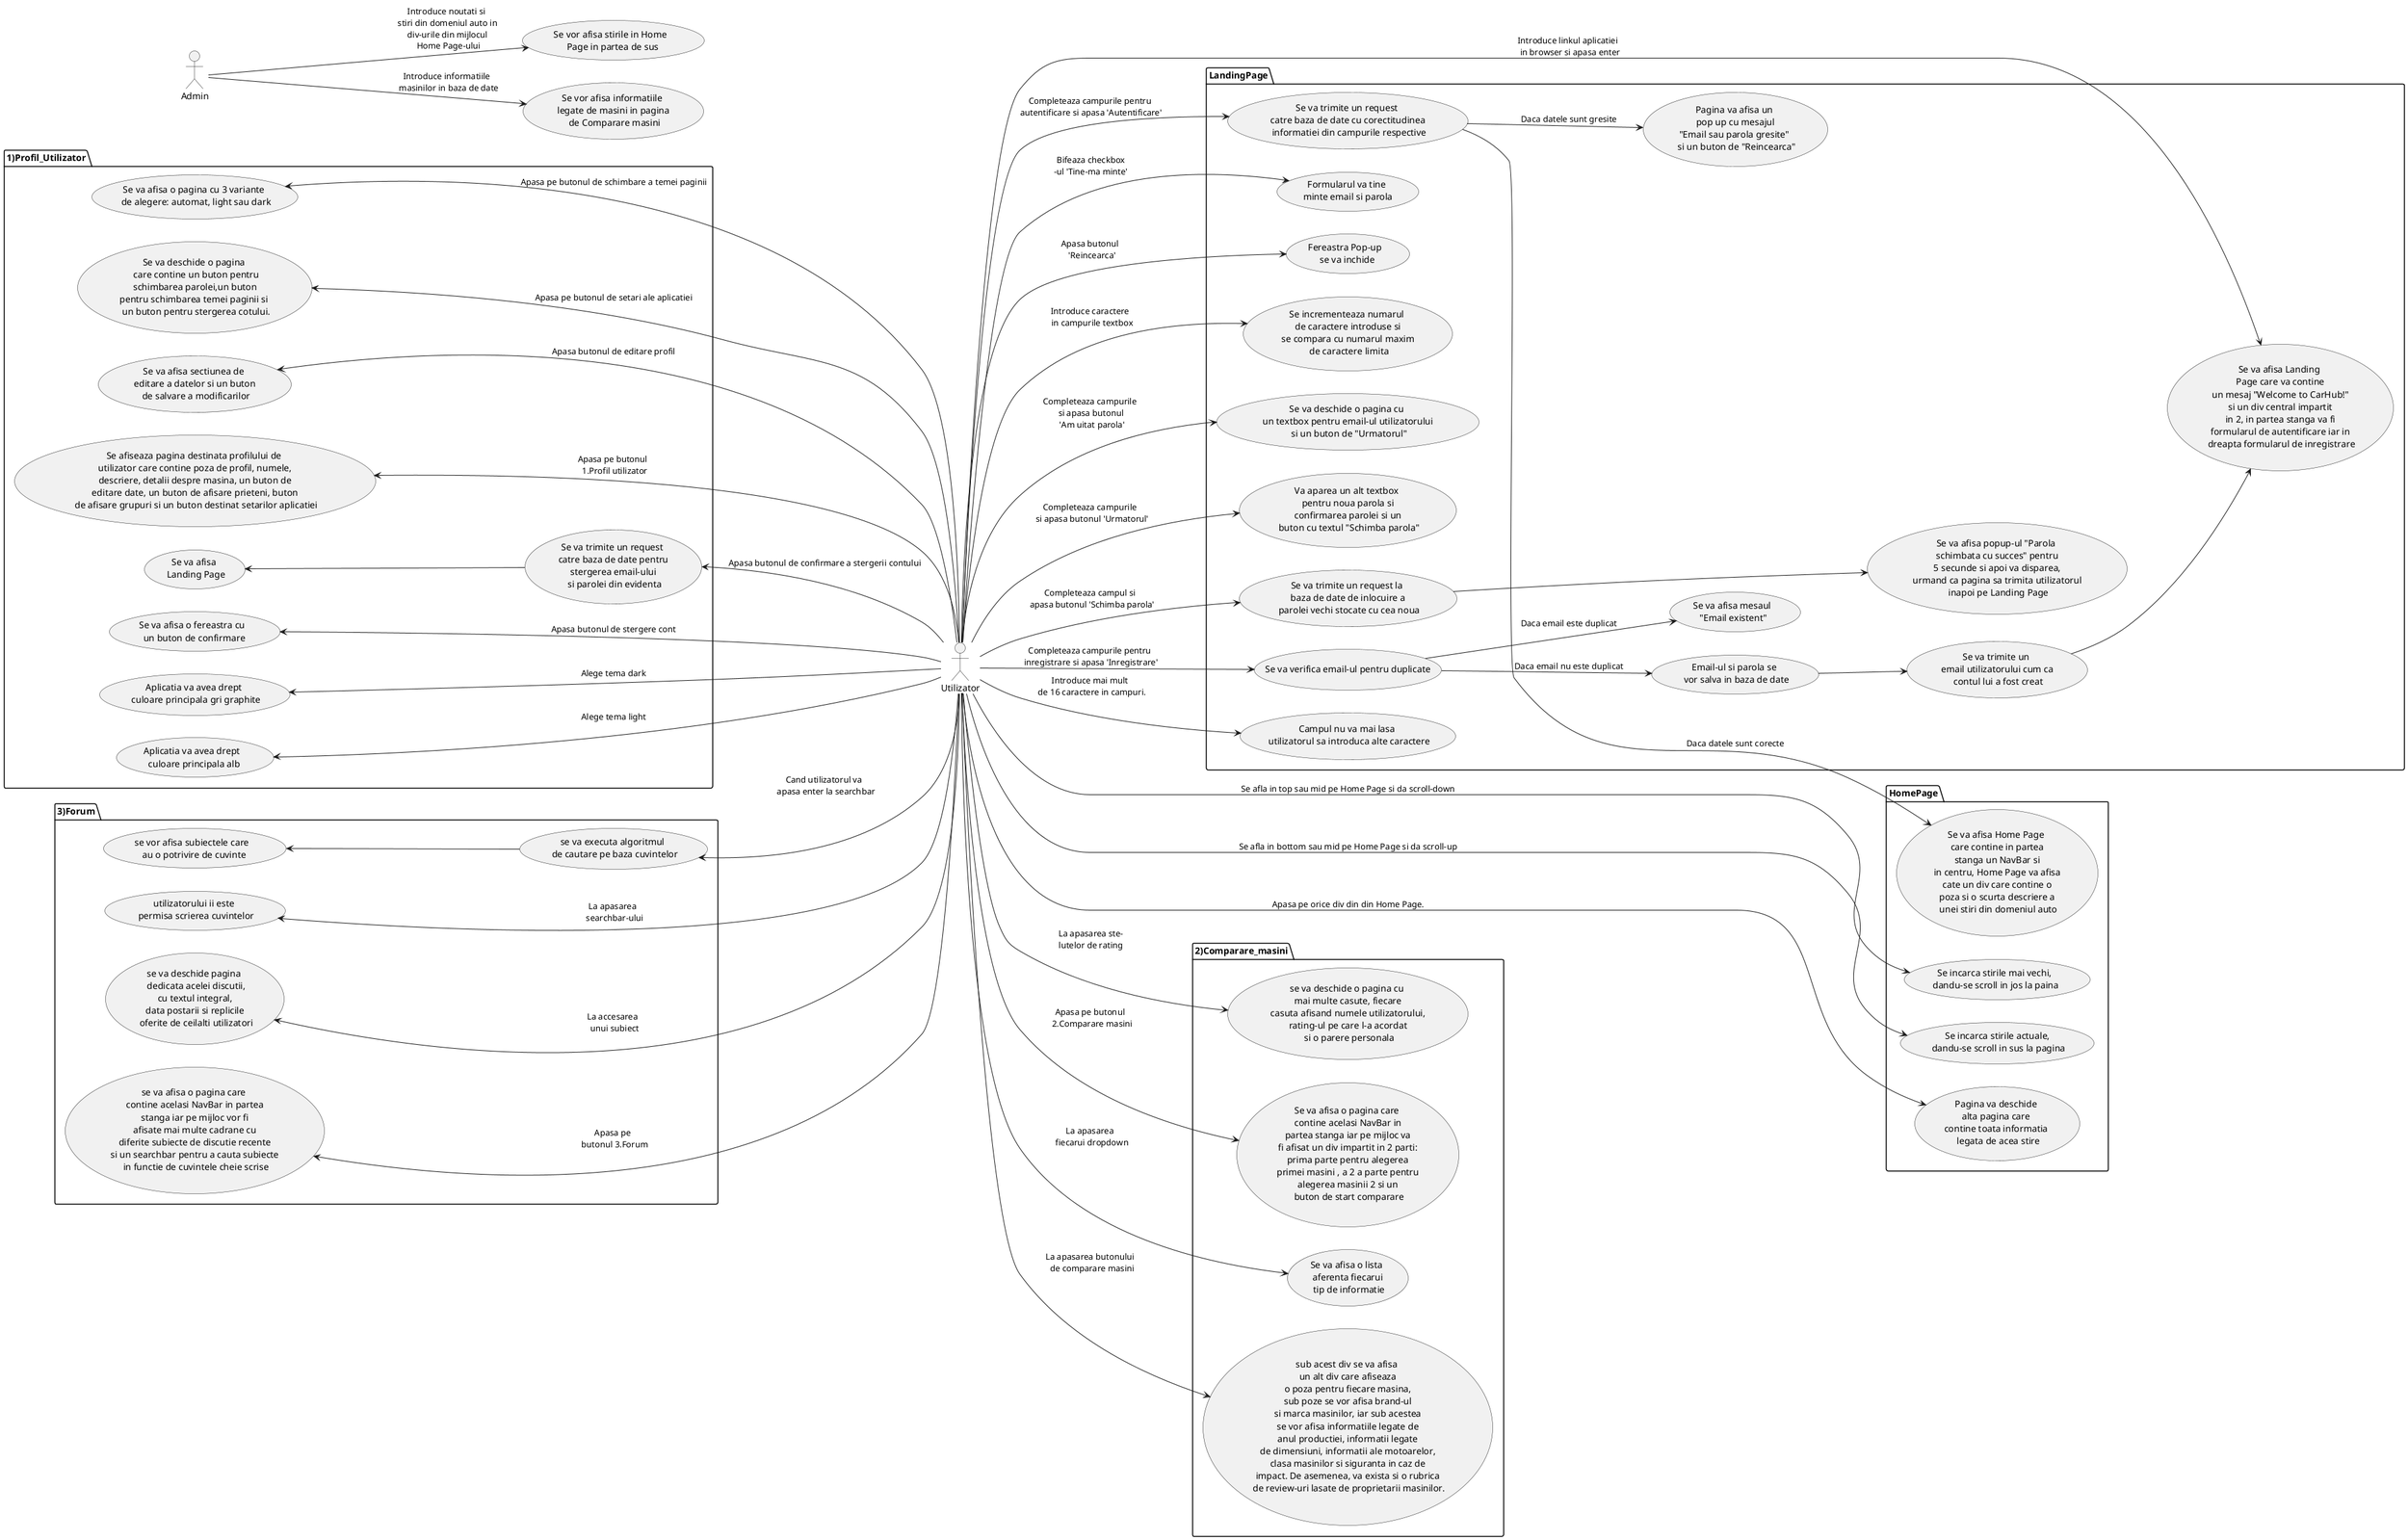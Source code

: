 @startuml
'https://plantuml.com/use-case-diagram
left to right direction
actor Utilizator as u

package LandingPage {
    usecase "Se va afisa Landing \n Page care va contine \n un mesaj "Welcome to CarHub!" \n si un div central impartit \n in 2, in partea stanga va fi \n formularul de autentificare iar in \n dreapta formularul de inregistrare" as UC20
    usecase "Campul nu va mai lasa \n utilizatorul sa introduca alte caractere" as UC21
    usecase "Email-ul si parola se \n vor salva in baza de date" as UC22
    usecase "Se va trimite un request \n catre baza de date cu corectitudinea \n informatiei din campurile respective" as UC23
    usecase "Formularul va tine \nminte email si parola" as UC24
    usecase "Pagina va afisa un \n pop up cu mesajul \n"Email sau parola gresite" \n si un buton de "Reincearca"" as UC25
    usecase "Fereastra Pop-up \n se va inchide" as UC26
    usecase "Se va trimite un \n email utilizatorului cum ca \n contul lui a fost creat" as UC36
    usecase "Se incrementeaza numarul \n de caractere introduse si \n se compara cu numarul maxim \n de caractere limita" as UC37
    usecase "Se va deschide o pagina cu \n un textbox pentru email-ul utilizatorului \n si un buton de "Urmatorul"" as UC38
    usecase "Va aparea un alt textbox \n pentru noua parola si \n confirmarea parolei si un \n buton cu textul "Schimba parola"" as UC39
    usecase "Se va trimite un request la \n baza de date de inlocuire a \n parolei vechi stocate cu cea noua" as UC40
    usecase "Se va afisa popup-ul "Parola \n schimbata cu succes" pentru \n 5 secunde si apoi va disparea, \n urmand ca pagina sa trimita utilizatorul \n inapoi pe Landing Page" as UC41
    usecase "Se va verifica email-ul pentru duplicate" as UC46
    usecase "Se va afisa mesaul \n"Email existent"" as UC47
}

package HomePage {
    usecase "Se va afisa Home Page \n care contine in partea \n stanga un NavBar si \n in centru, Home Page va afisa \n cate un div care contine o \n poza si o scurta descriere a \n unei stiri din domeniul auto" as UC15
    usecase "Pagina va deschide \nalta pagina care \ncontine toata informatia \n legata de acea stire" as UC17
    usecase "Se incarca stirile mai vechi, \ndandu-se scroll in jos la paina" as UC18
    usecase "Se incarca stirile actuale,\n dandu-se scroll in sus la pagina" as UC19
}

package 1)Profil_Utilizator {
    usecase "Se afiseaza pagina destinata profilului de \n utilizator care contine poza de profil, numele, \n descriere, detalii despre masina, un buton de \n editare date, un buton de afisare prieteni, buton \n de afisare grupuri si un buton destinat setarilor aplicatiei" as UC1
    usecase "Se va afisa sectiunea de \n editare a datelor si un buton \n de salvare a modificarilor" as UC2
    usecase "Se va deschide o pagina \n care contine un buton pentru\n schimbarea parolei,un buton \n pentru schimbarea temei paginii si  \n un buton pentru stergerea cotului." as UC7
    usecase "Se va afisa o pagina cu 3 variante \n de alegere: automat, light sau dark" as UC9
    usecase "Aplicatia va avea drept \n culoare principala alb" as UC10
    usecase "Aplicatia va avea drept \n culoare principala gri graphite" as UC11
    usecase "Se va afisa o fereastra cu \n un buton de confirmare" as UC12
    usecase "Se va afisa \n Landing Page" as UC13
    usecase "Se va trimite un request \n catre baza de date pentru \n stergerea email-ului \n si parolei din evidenta" as UC14
}

package 2)Comparare_masini {
    usecase "Se va afisa o pagina care \n contine acelasi NavBar in \n partea stanga iar pe mijloc va \n fi afisat un div impartit in 2 parti: \n prima parte pentru alegerea \n primei masini , a 2 a parte pentru \n alegerea masinii 2 si un \n buton de start comparare" as UC27
    usecase "Se va afisa o lista \n aferenta fiecarui \n tip de informatie" as UC28
    usecase "sub acest div se va afisa \n un alt div care afiseaza \n o poza pentru fiecare masina, \n sub poze se vor afisa brand-ul \n si marca masinilor, iar sub acestea \n se vor afisa informatiile legate de \n anul productiei, informatii legate \n de dimensiuni, informatii ale motoarelor, \n clasa masinilor si siguranta in caz de \n impact. De asemenea, va exista si o rubrica \n de review-uri lasate de proprietarii masinilor." as UC29
    usecase "se va deschide o pagina cu \n mai multe casute, fiecare \n casuta afisand numele utilizatorului, \n rating-ul pe care l-a acordat \n si o parere personala" as UC30
}

package 3)Forum {
    usecase "se va afisa o pagina care \n contine acelasi NavBar in partea \n stanga iar pe mijloc vor fi \n afisate mai multe cadrane cu \n diferite subiecte de discutie recente \n si un searchbar pentru a cauta subiecte \n in functie de cuvintele cheie scrise" as UC31
    usecase "se va deschide pagina \n dedicata acelei discutii,\n cu textul integral, \n data postarii si replicile \n oferite de ceilalti utilizatori" as UC32
    usecase "utilizatorului ii este \n permisa scrierea cuvintelor" as UC33
    usecase "se va executa algoritmul \n de cautare pe baza cuvintelor" as UC34
    usecase "se vor afisa subiectele care \n au o potrivire de cuvinte" as UC35
}

'Landing Page
u -down-> UC20: Introduce linkul aplicatiei \n in browser si apasa enter
u -down-> UC46:Completeaza campurile pentru \ninregistrare si apasa 'Inregistrare'
UC46 -down-> UC47:Daca email este duplicat
UC46 -down-> UC22:Daca email nu este duplicat
u -down-> UC21:Introduce mai mult \n de 16 caractere in campuri.
UC22 -down-> UC36
UC36 -down->UC20
u -down-> UC23:Completeaza campurile pentru \nautentificare si apasa 'Autentificare'
u -down-> UC24:Bifeaza checkbox\n-ul 'Tine-ma minte'
UC23 -down-> UC25:Daca datele sunt gresite
UC23 -down--> UC15:Daca datele sunt corecte
u -down-->UC26:Apasa butonul \n 'Reincearca'
u -down-->UC37:Introduce caractere \n in campurile textbox
u -down-->UC38:Completeaza campurile \n si apasa butonul \n 'Am uitat parola'
u -down-->UC39:Completeaza campurile \n si apasa butonul 'Urmatorul'
u -down-->UC40:Completeaza campul si \n apasa butonul 'Schimba parola'
UC40 -down-->UC41


:Admin: --> (Se vor afisa stirile in Home \n Page in partea de sus):Introduce noutati si \n stiri din domeniul auto in \n div-urile din mijlocul \n Home Page-ului
:Admin: --> (Se vor afisa informatiile \n legate de masini in pagina \n de Comparare masini):Introduce informatiile \n masinilor in baza de date


'Home Page
u -down--> UC17:Apasa pe orice div din din Home Page.
u -down--> UC18:Se afla in top sau mid pe Home Page si da scroll-down
u -down--> UC19:Se afla in bottom sau mid pe Home Page si da scroll-up


'Profil Utilizator
u -up-> UC1:Apasa pe butonul \n 1.Profil utilizator
u -up-> UC2:Apasa butonul de editare profil
u -up-> UC7:Apasa pe butonul de setari ale aplicatiei
u -up-> UC9:Apasa pe butonul de schimbare a temei paginii
u -up-> UC10:Alege tema light
u -up-> UC11:Alege tema dark
u -up-> UC12:Apasa butonul de stergere cont
u -up-> UC14:Apasa butonul de confirmare a stergerii contului
UC14 -up-> UC13


'Comparare masini
u -down--> UC27:Apasa pe butonul \n 2.Comparare masini
u -down--> UC28:La apasarea \n fiecarui dropdown
u -down--> UC29:La apasarea butonului \n de comparare masini
u -down--> UC30:La apasarea ste-\nlutelor de rating


'Forum
u -up-> UC31:Apasa pe \n butonul 3.Forum
u -up-> UC32:La accesarea \n unui subiect
u -up-> UC33:La apasarea \n searchbar-ului
u -up-> UC34:Cand utilizatorul va \n apasa enter la searchbar
UC34 -up->UC35


@enduml
'gandeste d.p.d.v al aplicatiei(gandeste cum fac ele in spate)
'scriem si despre resursele web pe care le foloseste(de exemplu:foloseste imaginea din sursa x, ia info din x)
'use case = descrie functionalitate
'use case= caz de utilizare
'gandeste te la actori, daca utilizatorul este cel care face toate actiunile
'actorul este declansatorul